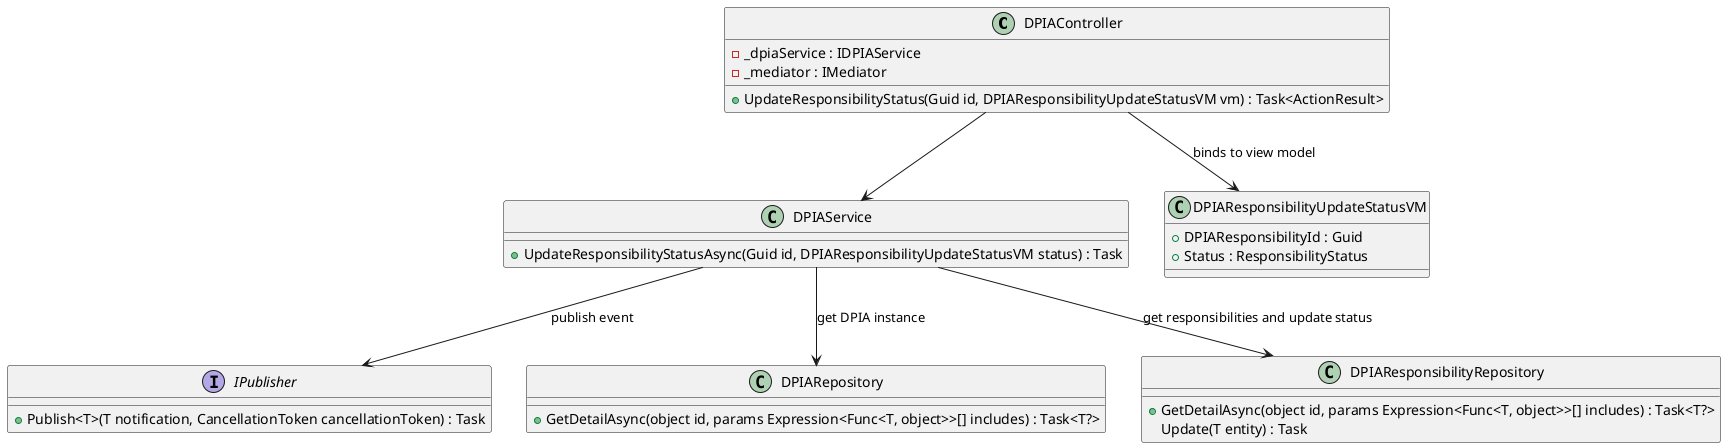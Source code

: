 @startuml

class DPIAController {
    -_dpiaService : IDPIAService
    -_mediator : IMediator

    +UpdateResponsibilityStatus(Guid id, DPIAResponsibilityUpdateStatusVM vm) : Task<ActionResult>
}

interface IPublisher {
    +Publish<T>(T notification, CancellationToken cancellationToken) : Task
}

class DPIAService {
    +UpdateResponsibilityStatusAsync(Guid id, DPIAResponsibilityUpdateStatusVM status) : Task
}

class DPIAResponsibilityUpdateStatusVM {
    +DPIAResponsibilityId : Guid
    +Status : ResponsibilityStatus
}

class DPIARepository {
    +GetDetailAsync(object id, params Expression<Func<T, object>>[] includes) : Task<T?>
}

class DPIAResponsibilityRepository {
    +GetDetailAsync(object id, params Expression<Func<T, object>>[] includes) : Task<T?>
    Update(T entity) : Task
}

DPIAController --> DPIAService
DPIAController --> DPIAResponsibilityUpdateStatusVM : "binds to view model"
DPIAService --> DPIARepository : "get DPIA instance"
DPIAService --> DPIAResponsibilityRepository : "get responsibilities and update status"
DPIAService --> IPublisher : "publish event"

@enduml
